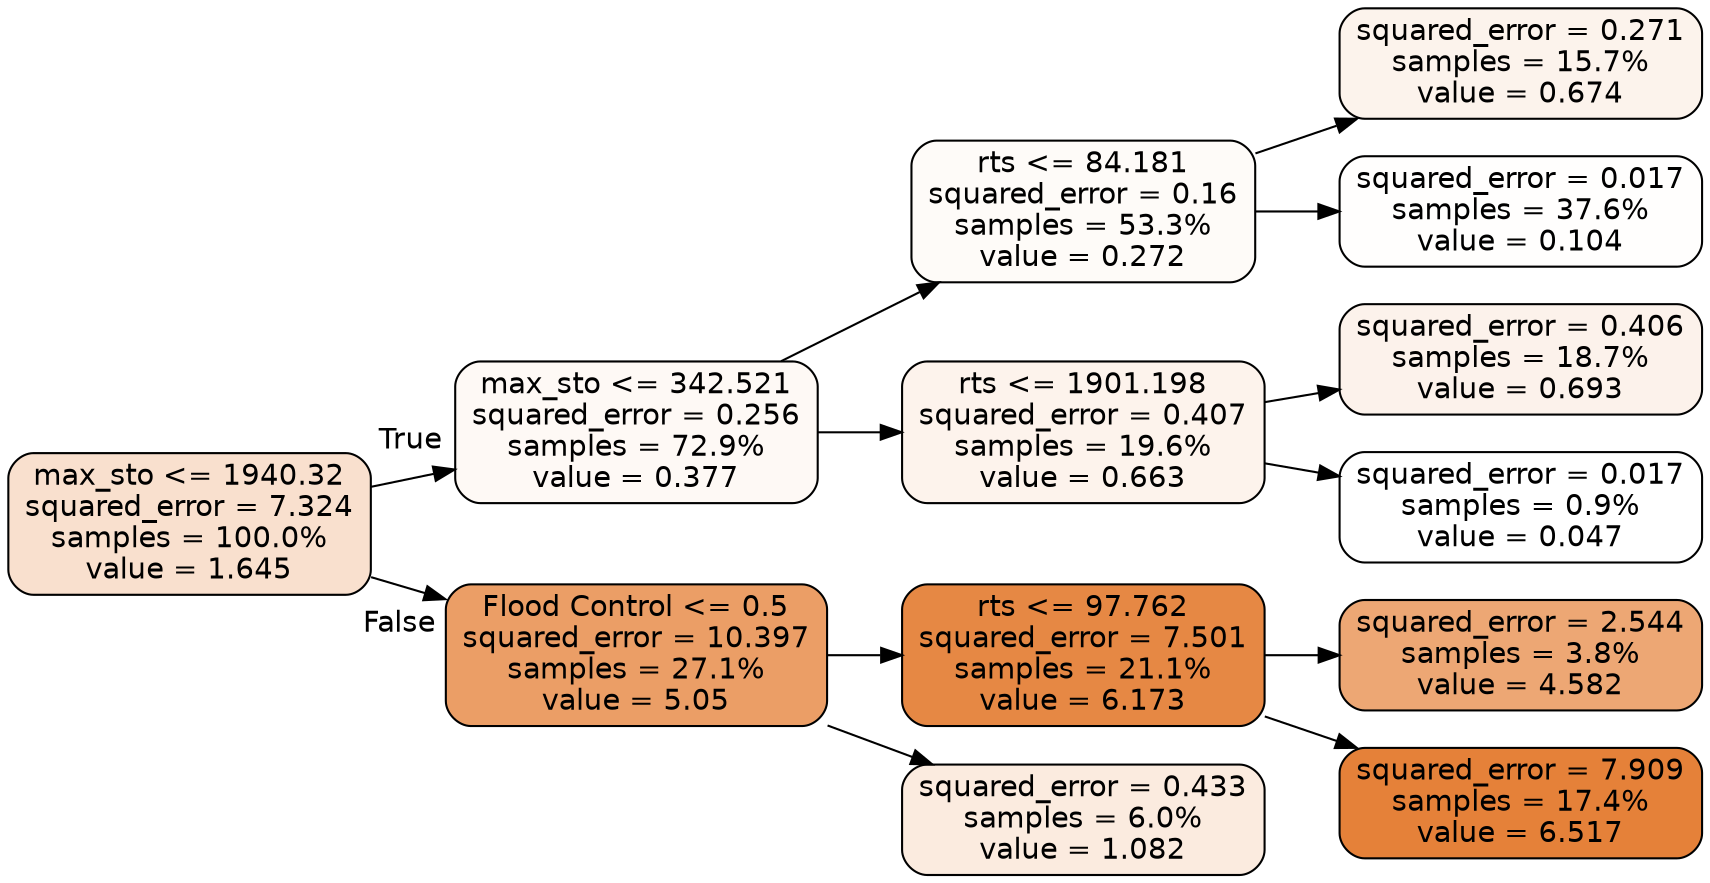 digraph Tree {
node [shape=box, style="filled, rounded", color="black", fontname="helvetica"] ;
edge [fontname="helvetica"] ;
rankdir=LR ;
0 [label="max_sto <= 1940.32\nsquared_error = 7.324\nsamples = 100.0%\nvalue = 1.645", fillcolor="#f9e0ce"] ;
1 [label="max_sto <= 342.521\nsquared_error = 0.256\nsamples = 72.9%\nvalue = 0.377", fillcolor="#fef9f5"] ;
0 -> 1 [labeldistance=2.5, labelangle=-45, headlabel="True"] ;
2 [label="rts <= 84.181\nsquared_error = 0.16\nsamples = 53.3%\nvalue = 0.272", fillcolor="#fefbf8"] ;
1 -> 2 ;
3 [label="squared_error = 0.271\nsamples = 15.7%\nvalue = 0.674", fillcolor="#fcf3ec"] ;
2 -> 3 ;
4 [label="squared_error = 0.017\nsamples = 37.6%\nvalue = 0.104", fillcolor="#fffefd"] ;
2 -> 4 ;
5 [label="rts <= 1901.198\nsquared_error = 0.407\nsamples = 19.6%\nvalue = 0.663", fillcolor="#fdf3ec"] ;
1 -> 5 ;
6 [label="squared_error = 0.406\nsamples = 18.7%\nvalue = 0.693", fillcolor="#fcf2eb"] ;
5 -> 6 ;
7 [label="squared_error = 0.017\nsamples = 0.9%\nvalue = 0.047", fillcolor="#ffffff"] ;
5 -> 7 ;
8 [label="Flood Control <= 0.5\nsquared_error = 10.397\nsamples = 27.1%\nvalue = 5.05", fillcolor="#eb9e66"] ;
0 -> 8 [labeldistance=2.5, labelangle=45, headlabel="False"] ;
9 [label="rts <= 97.762\nsquared_error = 7.501\nsamples = 21.1%\nvalue = 6.173", fillcolor="#e68844"] ;
8 -> 9 ;
10 [label="squared_error = 2.544\nsamples = 3.8%\nvalue = 4.582", fillcolor="#eda774"] ;
9 -> 10 ;
11 [label="squared_error = 7.909\nsamples = 17.4%\nvalue = 6.517", fillcolor="#e58139"] ;
9 -> 11 ;
12 [label="squared_error = 0.433\nsamples = 6.0%\nvalue = 1.082", fillcolor="#fbebdf"] ;
8 -> 12 ;
}